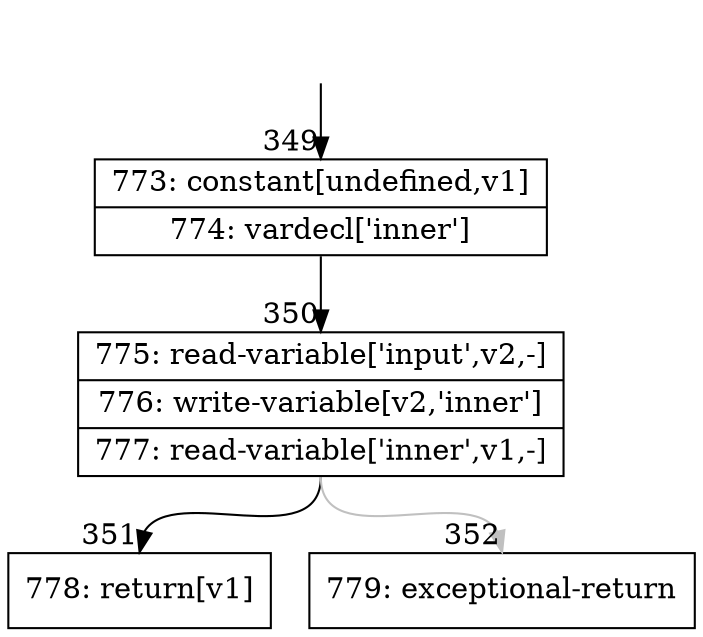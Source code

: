 digraph {
rankdir="TD"
BB_entry33[shape=none,label=""];
BB_entry33 -> BB349 [tailport=s, headport=n, headlabel="    349"]
BB349 [shape=record label="{773: constant[undefined,v1]|774: vardecl['inner']}" ] 
BB349 -> BB350 [tailport=s, headport=n, headlabel="      350"]
BB350 [shape=record label="{775: read-variable['input',v2,-]|776: write-variable[v2,'inner']|777: read-variable['inner',v1,-]}" ] 
BB350 -> BB351 [tailport=s, headport=n, headlabel="      351"]
BB350 -> BB352 [tailport=s, headport=n, color=gray, headlabel="      352"]
BB351 [shape=record label="{778: return[v1]}" ] 
BB352 [shape=record label="{779: exceptional-return}" ] 
}
